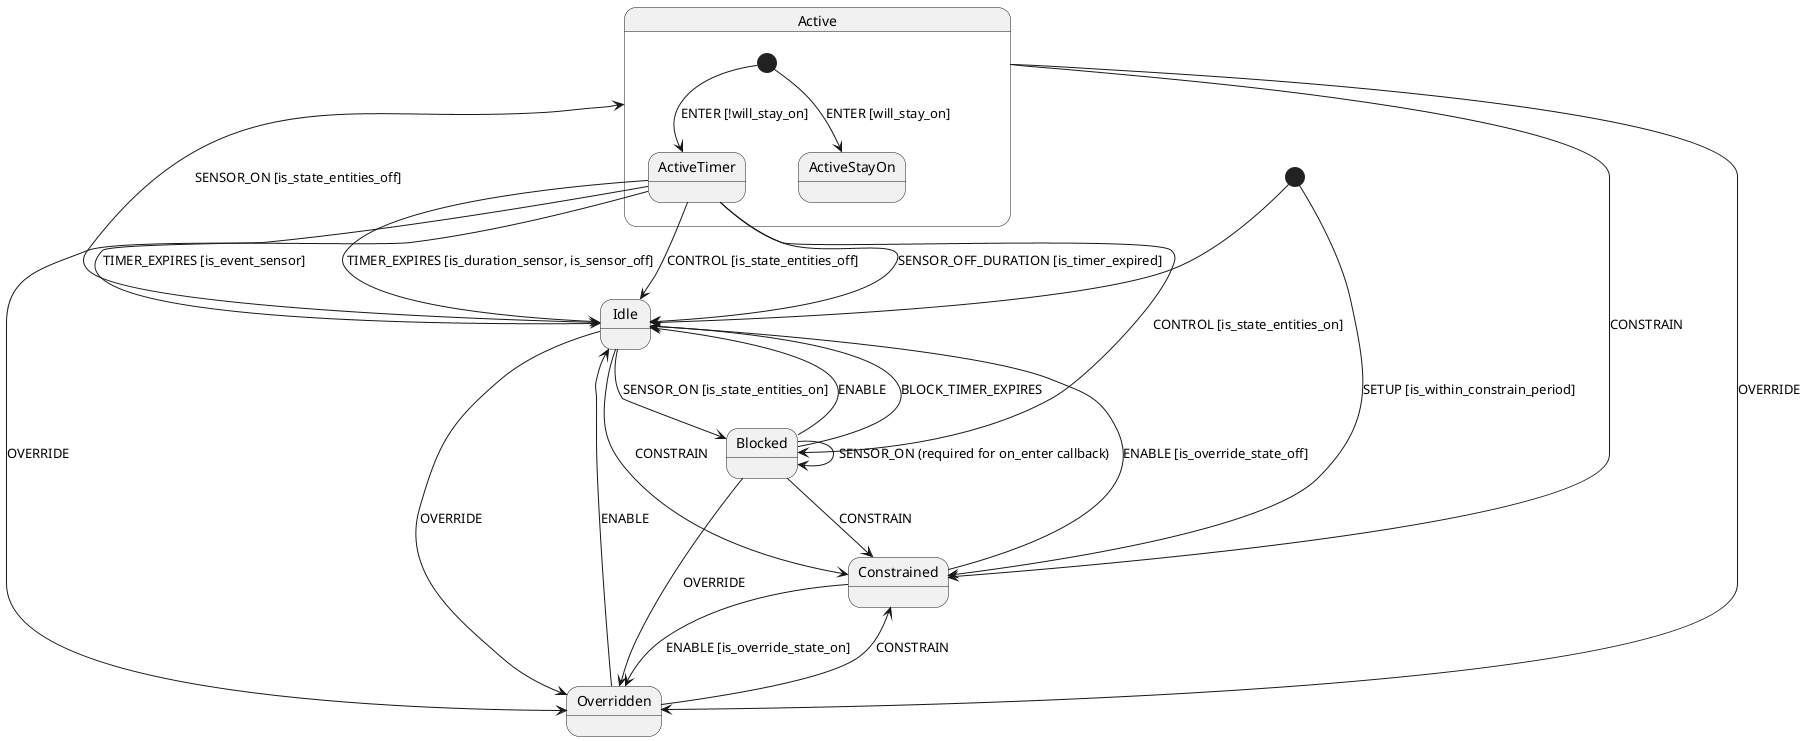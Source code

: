 @startuml

[*] --> Idle
[*] --> Constrained : SETUP [is_within_constrain_period]
' ['idle', 'overridden', 'constrained', 'blocked', {'name': 'active', 'children': ['timer', 'stay_on'],

' machine.add_transition(trigger='constrain', source='*', dest='constrained')
Idle --> Constrained : CONSTRAIN
Blocked --> Constrained : CONSTRAIN
state Active {
  [*] --> ActiveTimer : ENTER [!will_stay_on]
  [*] --> ActiveStayOn : ENTER [will_stay_on]
}
Active --> Overridden : OVERRIDE
Active --> Constrained : CONSTRAIN
Overridden --> Constrained : CONSTRAIN
' machine.add_transition(trigger='override',
'                        source=['idle', 'active_timer', 'blocked'],
'                        dest='overridden')
Idle --> Overridden : OVERRIDE
Blocked --> Overridden : OVERRIDE
ActiveTimer --> Overridden : OVERRIDE
' # Idle
' machine.add_transition(trigger='sensor_on', source='idle', dest='active',
'                        conditions=['is_state_entities_off'])
Idle --> Active : SENSOR_ON [is_state_entities_off]

' machine.add_transition(trigger='sensor_on', source='idle', dest='blocked',
'                        conditions=['is_state_entities_on'])
Idle --> Blocked : SENSOR_ON [is_state_entities_on]

' # Blocked
' machine.add_transition(trigger='enable', source='blocked', dest='idle')
Blocked --> Idle : ENABLE
' machine.add_transition(trigger='sensor_on', source='blocked',
'                        dest='blocked')  # re-entering self-transition (on_enter callback executed.)
Blocked --> Blocked : SENSOR_ON (required for on_enter callback)
' # Overridden
' machine.add_transition(trigger='enable', source='overridden', dest='idle')
Overridden --> Idle : ENABLE
' # machine.add_transition(trigger='sensor_off',           source=['overridden'],          dest=None)
' Overridden --> None : SENSOR_OFF
' machine.add_transition(trigger='enter', source='active',
'                        dest='active_timer', unless='will_stay_on')

' machine.add_transition(trigger='enter', source='active',
'                        dest='active_stay_on', conditions='will_stay_on')

' # Active Timer
' machine.add_transition(trigger='sensor_on', source='active_timer',
'                        dest=None, after='_reset_timer')

' # machine.add_transition(trigger='sensor_off',           source='active_timer',      dest=None,              conditions=['is_event_sensor'])
' machine.add_transition(trigger='sensor_off_duration',
'                        source='active_timer', dest='idle',
'                        conditions=['is_timer_expired'])
ActiveTimer --> Idle : SENSOR_OFF_DURATION [is_timer_expired]

' # The following two transitions must be kept seperate because they have 
' # special conditional logic that cannot be combined.
' machine.add_transition(trigger='timer_expires', source='active_timer',
'                        dest='idle', conditions=['is_event_sensor'])
ActiveTimer --> Idle : TIMER_EXPIRES [is_event_sensor]
' machine.add_transition(trigger='timer_expires', source='active_timer',
'                        dest='idle',
'                        conditions=['is_duration_sensor', 'is_sensor_off'])
ActiveTimer --> Idle : TIMER_EXPIRES [is_duration_sensor, is_sensor_off]
' machine.add_transition(trigger='block_timer_expires', source='blocked',
'                        dest='idle')
Blocked --> Idle : BLOCK_TIMER_EXPIRES
' machine.add_transition(trigger='control', source='active_timer',
'                        dest='idle', conditions=['is_state_entities_off'])
ActiveTimer --> Idle : CONTROL [is_state_entities_off]
ActiveTimer --> Blocked : CONTROL [is_state_entities_on]
' # machine.add_transition(trigger='sensor_off',           source='active_stay_on',    dest=None)
' machine.add_transition(trigger='timer_expires', source='active_stay_on',
'                        dest=None)

' # Constrained
' machine.add_transition(trigger='enable', source='constrained', dest='idle', conditions=['is_override_state_off'])
Constrained --> Idle : ENABLE [is_override_state_off]
' machine.add_transition(trigger='enable', source='constrained', dest='overridden', conditions=['is_override_state_on'])
Constrained --> Overridden : ENABLE [is_override_state_on]


@enduml